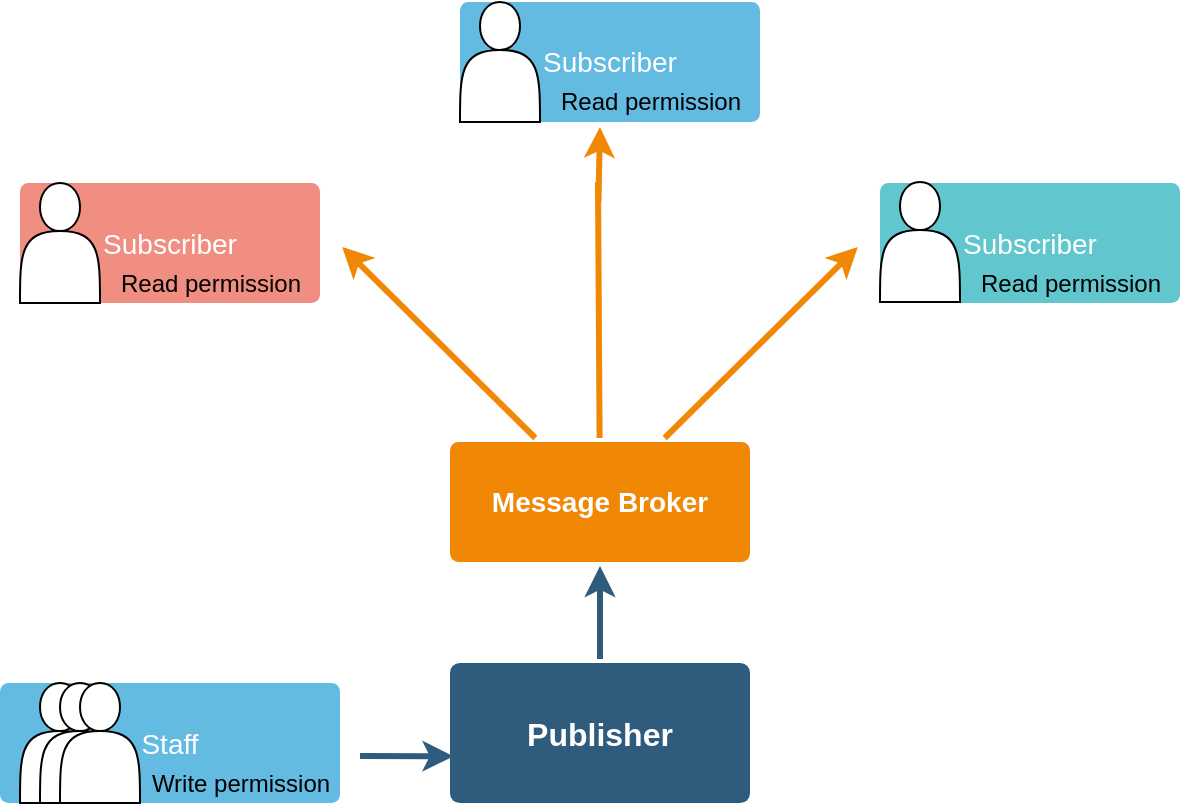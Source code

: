 <mxfile version="17.2.4" type="device"><diagram id="6a731a19-8d31-9384-78a2-239565b7b9f0" name="Page-1"><mxGraphModel dx="1665" dy="776" grid="1" gridSize="10" guides="1" tooltips="1" connect="1" arrows="1" fold="1" page="1" pageScale="1" pageWidth="1169" pageHeight="827" background="none" math="0" shadow="0"><root><mxCell id="0"/><mxCell id="1" parent="0"/><mxCell id="4n0G6CnmCsiG71xvrjCk-1814" value="Staff" style="rounded=1;whiteSpace=wrap;html=1;shadow=0;labelBackgroundColor=none;strokeColor=none;strokeWidth=3;fillColor=#64bbe2;fontFamily=Helvetica;fontSize=14;fontColor=#FFFFFF;align=center;spacing=5;arcSize=7;perimeterSpacing=2;" vertex="1" parent="1"><mxGeometry x="270" y="390.5" width="170" height="60" as="geometry"/></mxCell><mxCell id="1745" value="" style="edgeStyle=none;rounded=0;jumpStyle=none;html=1;shadow=0;labelBackgroundColor=none;startArrow=none;startFill=0;endArrow=classic;endFill=1;jettySize=auto;orthogonalLoop=1;strokeColor=#2F5B7C;strokeWidth=3;fontFamily=Helvetica;fontSize=16;fontColor=#23445D;spacing=5;" parent="1" source="1749" target="1764" edge="1"><mxGeometry relative="1" as="geometry"/></mxCell><mxCell id="1749" value="Publisher" style="rounded=1;whiteSpace=wrap;html=1;shadow=0;labelBackgroundColor=none;strokeColor=none;strokeWidth=3;fillColor=#2F5B7C;fontFamily=Helvetica;fontSize=16;fontColor=#FFFFFF;align=center;fontStyle=1;spacing=5;arcSize=7;perimeterSpacing=2;" parent="1" vertex="1"><mxGeometry x="495" y="380.5" width="150" height="70" as="geometry"/></mxCell><mxCell id="1764" value="Message Broker" style="rounded=1;whiteSpace=wrap;html=1;shadow=0;labelBackgroundColor=none;strokeColor=none;strokeWidth=3;fillColor=#F08705;fontFamily=Helvetica;fontSize=14;fontColor=#FFFFFF;align=center;spacing=5;fontStyle=1;arcSize=7;perimeterSpacing=2;" parent="1" vertex="1"><mxGeometry x="495" y="270" width="150" height="60" as="geometry"/></mxCell><mxCell id="1766" value="" style="edgeStyle=none;rounded=0;jumpStyle=none;html=1;shadow=0;labelBackgroundColor=none;startArrow=none;startFill=0;endArrow=classic;endFill=1;jettySize=auto;orthogonalLoop=1;strokeColor=#F08705;strokeWidth=3;fontFamily=Helvetica;fontSize=14;fontColor=#FFFFFF;spacing=5;" parent="1" source="1764" edge="1"><mxGeometry relative="1" as="geometry"><mxPoint x="698.889" y="172.5" as="targetPoint"/></mxGeometry></mxCell><mxCell id="1768" value="" style="edgeStyle=none;rounded=0;jumpStyle=none;html=1;shadow=0;labelBackgroundColor=none;startArrow=none;startFill=0;endArrow=classic;endFill=1;jettySize=auto;orthogonalLoop=1;strokeColor=#F08705;strokeWidth=3;fontFamily=Helvetica;fontSize=14;fontColor=#FFFFFF;spacing=5;" parent="1" edge="1"><mxGeometry relative="1" as="geometry"><mxPoint x="569.211" y="150" as="sourcePoint"/><mxPoint x="570" y="112.5" as="targetPoint"/></mxGeometry></mxCell><mxCell id="1770" value="" style="edgeStyle=none;rounded=0;jumpStyle=none;html=1;shadow=0;labelBackgroundColor=none;startArrow=none;startFill=0;endArrow=classic;endFill=1;jettySize=auto;orthogonalLoop=1;strokeColor=#F08705;strokeWidth=3;fontFamily=Helvetica;fontSize=14;fontColor=#FFFFFF;spacing=5;" parent="1" source="1764" edge="1"><mxGeometry relative="1" as="geometry"><mxPoint x="441.111" y="172.5" as="targetPoint"/></mxGeometry></mxCell><mxCell id="4n0G6CnmCsiG71xvrjCk-1782" value="Subscriber" style="rounded=1;whiteSpace=wrap;html=1;shadow=0;labelBackgroundColor=none;strokeColor=none;strokeWidth=3;fillColor=#61c6ce;fontFamily=Helvetica;fontSize=14;fontColor=#FFFFFF;align=center;spacing=5;fontStyle=0;arcSize=7;perimeterSpacing=2;" vertex="1" parent="1"><mxGeometry x="710" y="140.5" width="150" height="60" as="geometry"/></mxCell><mxCell id="4n0G6CnmCsiG71xvrjCk-1783" value="Subscriber" style="rounded=1;whiteSpace=wrap;html=1;shadow=0;labelBackgroundColor=none;strokeColor=none;strokeWidth=3;fillColor=#64bbe2;fontFamily=Helvetica;fontSize=14;fontColor=#FFFFFF;align=center;spacing=5;arcSize=7;perimeterSpacing=2;" vertex="1" parent="1"><mxGeometry x="500" y="50" width="150" height="60" as="geometry"/></mxCell><mxCell id="4n0G6CnmCsiG71xvrjCk-1784" value="Subscriber" style="rounded=1;whiteSpace=wrap;html=1;shadow=0;labelBackgroundColor=none;strokeColor=none;strokeWidth=3;fillColor=#f08e81;fontFamily=Helvetica;fontSize=14;fontColor=#FFFFFF;align=center;spacing=5;fontStyle=0;arcSize=7;perimeterSpacing=2;" vertex="1" parent="1"><mxGeometry x="280" y="140.5" width="150" height="60" as="geometry"/></mxCell><mxCell id="4n0G6CnmCsiG71xvrjCk-1788" value="" style="shape=actor;whiteSpace=wrap;html=1;hachureGap=4;" vertex="1" parent="1"><mxGeometry x="280" y="390.5" width="40" height="60" as="geometry"/></mxCell><mxCell id="4n0G6CnmCsiG71xvrjCk-1792" value="Write permission" style="text;html=1;align=center;verticalAlign=middle;resizable=0;points=[];autosize=1;strokeColor=none;fillColor=none;hachureGap=4;" vertex="1" parent="1"><mxGeometry x="340" y="430.5" width="100" height="20" as="geometry"/></mxCell><mxCell id="4n0G6CnmCsiG71xvrjCk-1798" value="" style="edgeStyle=none;rounded=0;jumpStyle=none;html=1;shadow=0;labelBackgroundColor=none;startArrow=none;startFill=0;endArrow=none;endFill=1;jettySize=auto;orthogonalLoop=1;strokeColor=#F08705;strokeWidth=3;fontFamily=Helvetica;fontSize=14;fontColor=#FFFFFF;spacing=5;" edge="1" parent="1" source="1764"><mxGeometry relative="1" as="geometry"><mxPoint x="570" y="198.5" as="sourcePoint"/><mxPoint x="569" y="140" as="targetPoint"/></mxGeometry></mxCell><mxCell id="4n0G6CnmCsiG71xvrjCk-1799" value="" style="shape=actor;whiteSpace=wrap;html=1;hachureGap=4;" vertex="1" parent="1"><mxGeometry x="290" y="390.5" width="40" height="60" as="geometry"/></mxCell><mxCell id="4n0G6CnmCsiG71xvrjCk-1800" value="" style="shape=actor;whiteSpace=wrap;html=1;hachureGap=4;" vertex="1" parent="1"><mxGeometry x="300" y="390.5" width="40" height="60" as="geometry"/></mxCell><mxCell id="4n0G6CnmCsiG71xvrjCk-1804" value="" style="shape=actor;whiteSpace=wrap;html=1;hachureGap=4;" vertex="1" parent="1"><mxGeometry x="280" y="140.5" width="40" height="60" as="geometry"/></mxCell><mxCell id="4n0G6CnmCsiG71xvrjCk-1805" value="" style="shape=actor;whiteSpace=wrap;html=1;hachureGap=4;" vertex="1" parent="1"><mxGeometry x="710" y="140" width="40" height="60" as="geometry"/></mxCell><mxCell id="4n0G6CnmCsiG71xvrjCk-1806" value="" style="shape=actor;whiteSpace=wrap;html=1;hachureGap=4;" vertex="1" parent="1"><mxGeometry x="500" y="50" width="40" height="60" as="geometry"/></mxCell><mxCell id="4n0G6CnmCsiG71xvrjCk-1811" value="Read permission" style="text;html=1;align=center;verticalAlign=middle;resizable=0;points=[];autosize=1;strokeColor=none;fillColor=none;hachureGap=4;" vertex="1" parent="1"><mxGeometry x="750" y="180.5" width="110" height="20" as="geometry"/></mxCell><mxCell id="4n0G6CnmCsiG71xvrjCk-1812" value="Read permission" style="text;html=1;align=center;verticalAlign=middle;resizable=0;points=[];autosize=1;strokeColor=none;fillColor=none;hachureGap=4;" vertex="1" parent="1"><mxGeometry x="540" y="90" width="110" height="20" as="geometry"/></mxCell><mxCell id="4n0G6CnmCsiG71xvrjCk-1813" value="Read permission" style="text;html=1;align=center;verticalAlign=middle;resizable=0;points=[];autosize=1;strokeColor=none;fillColor=none;hachureGap=4;" vertex="1" parent="1"><mxGeometry x="320" y="180.5" width="110" height="20" as="geometry"/></mxCell><mxCell id="4n0G6CnmCsiG71xvrjCk-1820" value="" style="edgeStyle=none;rounded=0;jumpStyle=none;html=1;shadow=0;labelBackgroundColor=none;startArrow=none;startFill=0;endArrow=classic;endFill=1;jettySize=auto;orthogonalLoop=1;strokeColor=#2F5B7C;strokeWidth=3;fontFamily=Helvetica;fontSize=16;fontColor=#23445D;spacing=5;entryX=0.024;entryY=0.657;entryDx=0;entryDy=0;entryPerimeter=0;" edge="1" parent="1" target="1749"><mxGeometry relative="1" as="geometry"><mxPoint x="450" y="427" as="sourcePoint"/><mxPoint x="450" y="314.5" as="targetPoint"/></mxGeometry></mxCell></root></mxGraphModel></diagram></mxfile>